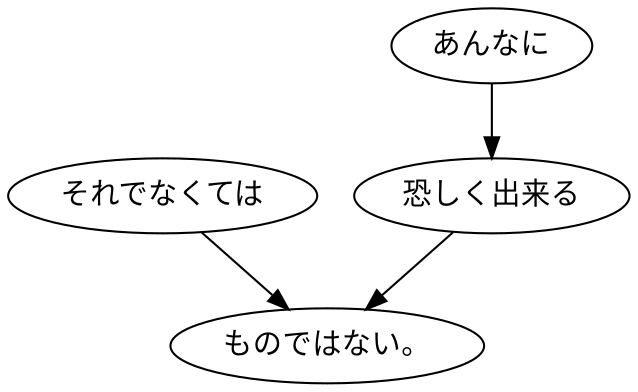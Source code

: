 digraph graph5140 {
	node0 [label="それでなくては"];
	node1 [label="あんなに"];
	node2 [label="恐しく出来る"];
	node3 [label="ものではない。"];
	node0 -> node3;
	node1 -> node2;
	node2 -> node3;
}

